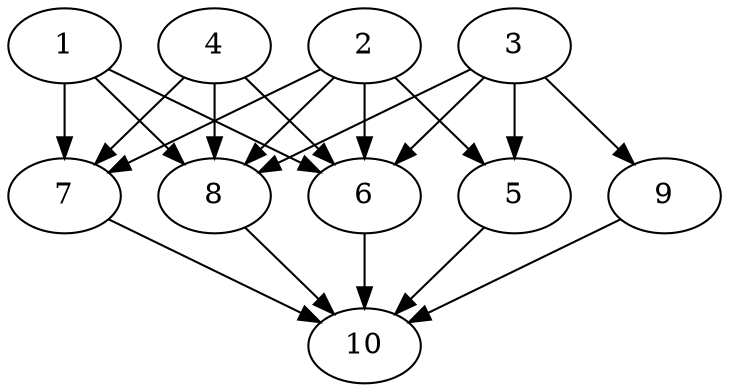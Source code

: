 // DAG automatically generated by daggen at Thu Oct  3 13:58:05 2019
// ./daggen --dot -n 10 --ccr 0.3 --fat 0.7 --regular 0.9 --density 0.9 --mindata 5242880 --maxdata 52428800 
digraph G {
  1 [size="86207147", alpha="0.04", expect_size="25862144"] 
  1 -> 6 [size ="25862144"]
  1 -> 7 [size ="25862144"]
  1 -> 8 [size ="25862144"]
  2 [size="30504960", alpha="0.08", expect_size="9151488"] 
  2 -> 5 [size ="9151488"]
  2 -> 6 [size ="9151488"]
  2 -> 7 [size ="9151488"]
  2 -> 8 [size ="9151488"]
  3 [size="67119787", alpha="0.19", expect_size="20135936"] 
  3 -> 5 [size ="20135936"]
  3 -> 6 [size ="20135936"]
  3 -> 8 [size ="20135936"]
  3 -> 9 [size ="20135936"]
  4 [size="157030400", alpha="0.13", expect_size="47109120"] 
  4 -> 6 [size ="47109120"]
  4 -> 7 [size ="47109120"]
  4 -> 8 [size ="47109120"]
  5 [size="42724693", alpha="0.11", expect_size="12817408"] 
  5 -> 10 [size ="12817408"]
  6 [size="138902187", alpha="0.12", expect_size="41670656"] 
  6 -> 10 [size ="41670656"]
  7 [size="58374827", alpha="0.12", expect_size="17512448"] 
  7 -> 10 [size ="17512448"]
  8 [size="160877227", alpha="0.10", expect_size="48263168"] 
  8 -> 10 [size ="48263168"]
  9 [size="22685013", alpha="0.12", expect_size="6805504"] 
  9 -> 10 [size ="6805504"]
  10 [size="127952213", alpha="0.03", expect_size="38385664"] 
}
